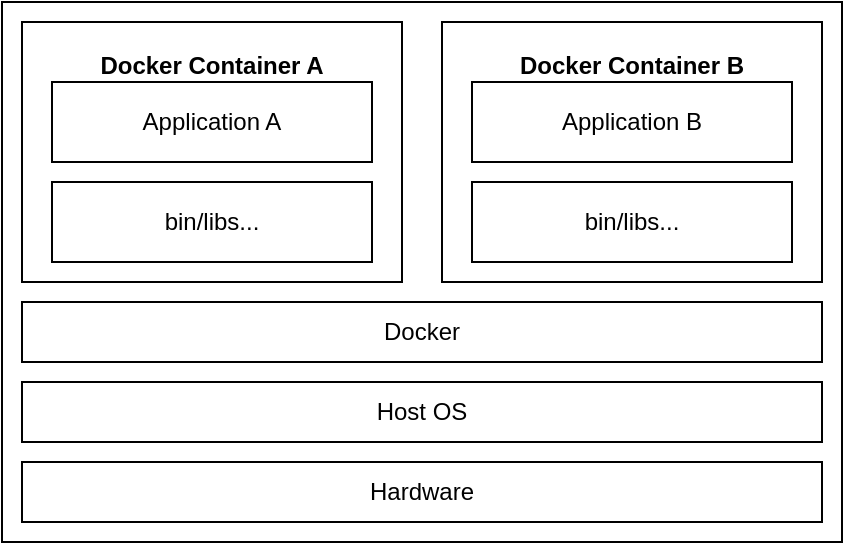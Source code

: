 <mxfile version="21.4.0" type="device" pages="3">
  <diagram id="zrrbhxH9p3TQ13zdZnvJ" name="Docker_Container_pre">
    <mxGraphModel dx="954" dy="663" grid="1" gridSize="10" guides="1" tooltips="1" connect="1" arrows="1" fold="1" page="1" pageScale="1" pageWidth="850" pageHeight="1100" math="0" shadow="0">
      <root>
        <mxCell id="0" />
        <mxCell id="1" parent="0" />
        <mxCell id="PcDSTz6_8V-H4vnU5h4x-1" value="" style="rounded=0;whiteSpace=wrap;html=1;" parent="1" vertex="1">
          <mxGeometry x="160" y="120" width="420" height="270" as="geometry" />
        </mxCell>
        <mxCell id="PcDSTz6_8V-H4vnU5h4x-2" value="&lt;b&gt;Docker Container A&lt;br&gt;&lt;br&gt;&lt;br&gt;&lt;br&gt;&lt;br&gt;&lt;br&gt;&lt;br&gt;&lt;/b&gt;" style="rounded=0;whiteSpace=wrap;html=1;align=center;" parent="1" vertex="1">
          <mxGeometry x="170" y="130" width="190" height="130" as="geometry" />
        </mxCell>
        <mxCell id="PcDSTz6_8V-H4vnU5h4x-3" value="&lt;b style=&quot;border-color: var(--border-color);&quot;&gt;Docker Container B&lt;br style=&quot;border-color: var(--border-color);&quot;&gt;&lt;br style=&quot;border-color: var(--border-color);&quot;&gt;&lt;br style=&quot;border-color: var(--border-color);&quot;&gt;&lt;br style=&quot;border-color: var(--border-color);&quot;&gt;&lt;br style=&quot;border-color: var(--border-color);&quot;&gt;&lt;br style=&quot;border-color: var(--border-color);&quot;&gt;&lt;br style=&quot;border-color: var(--border-color);&quot;&gt;&lt;/b&gt;" style="rounded=0;whiteSpace=wrap;html=1;" parent="1" vertex="1">
          <mxGeometry x="380" y="130" width="190" height="130" as="geometry" />
        </mxCell>
        <mxCell id="PcDSTz6_8V-H4vnU5h4x-4" value="Docker" style="rounded=0;whiteSpace=wrap;html=1;" parent="1" vertex="1">
          <mxGeometry x="170" y="270" width="400" height="30" as="geometry" />
        </mxCell>
        <mxCell id="PcDSTz6_8V-H4vnU5h4x-5" value="Host OS" style="rounded=0;whiteSpace=wrap;html=1;" parent="1" vertex="1">
          <mxGeometry x="170" y="310" width="400" height="30" as="geometry" />
        </mxCell>
        <mxCell id="PcDSTz6_8V-H4vnU5h4x-6" value="Hardware" style="rounded=0;whiteSpace=wrap;html=1;" parent="1" vertex="1">
          <mxGeometry x="170" y="350" width="400" height="30" as="geometry" />
        </mxCell>
        <mxCell id="PcDSTz6_8V-H4vnU5h4x-7" value="Application A" style="rounded=0;whiteSpace=wrap;html=1;" parent="1" vertex="1">
          <mxGeometry x="185" y="160" width="160" height="40" as="geometry" />
        </mxCell>
        <mxCell id="PcDSTz6_8V-H4vnU5h4x-8" value="bin/libs..." style="rounded=0;whiteSpace=wrap;html=1;" parent="1" vertex="1">
          <mxGeometry x="185" y="210" width="160" height="40" as="geometry" />
        </mxCell>
        <mxCell id="PcDSTz6_8V-H4vnU5h4x-9" value="Application B" style="rounded=0;whiteSpace=wrap;html=1;" parent="1" vertex="1">
          <mxGeometry x="395" y="160" width="160" height="40" as="geometry" />
        </mxCell>
        <mxCell id="PcDSTz6_8V-H4vnU5h4x-10" value="bin/libs..." style="rounded=0;whiteSpace=wrap;html=1;" parent="1" vertex="1">
          <mxGeometry x="395" y="210" width="160" height="40" as="geometry" />
        </mxCell>
      </root>
    </mxGraphModel>
  </diagram>
  <diagram id="AzwmrKsywm9mPXlJhilo" name="Volume">
    <mxGraphModel dx="954" dy="663" grid="1" gridSize="10" guides="1" tooltips="1" connect="1" arrows="1" fold="1" page="1" pageScale="1" pageWidth="850" pageHeight="1100" math="0" shadow="0">
      <root>
        <mxCell id="0" />
        <mxCell id="1" parent="0" />
        <mxCell id="4r6bc6-n6O6d0MNWrciV-1" value="Volume 1" style="rounded=0;whiteSpace=wrap;html=1;" parent="1" vertex="1">
          <mxGeometry x="80" y="320" width="120" height="40" as="geometry" />
        </mxCell>
        <mxCell id="4r6bc6-n6O6d0MNWrciV-2" value="Volume 2" style="rounded=0;whiteSpace=wrap;html=1;" parent="1" vertex="1">
          <mxGeometry x="240" y="320" width="120" height="40" as="geometry" />
        </mxCell>
        <mxCell id="4r6bc6-n6O6d0MNWrciV-3" value="..." style="rounded=0;whiteSpace=wrap;html=1;" parent="1" vertex="1">
          <mxGeometry x="400" y="320" width="120" height="40" as="geometry" />
        </mxCell>
        <mxCell id="4r6bc6-n6O6d0MNWrciV-9" style="edgeStyle=orthogonalEdgeStyle;rounded=0;orthogonalLoop=1;jettySize=auto;html=1;exitX=0.5;exitY=1;exitDx=0;exitDy=0;entryX=0.5;entryY=0;entryDx=0;entryDy=0;" parent="1" source="4r6bc6-n6O6d0MNWrciV-4" target="4r6bc6-n6O6d0MNWrciV-2" edge="1">
          <mxGeometry relative="1" as="geometry" />
        </mxCell>
        <mxCell id="4r6bc6-n6O6d0MNWrciV-4" value="Container A" style="rounded=0;whiteSpace=wrap;html=1;" parent="1" vertex="1">
          <mxGeometry x="80" y="240" width="80" height="40" as="geometry" />
        </mxCell>
        <mxCell id="4r6bc6-n6O6d0MNWrciV-10" style="edgeStyle=orthogonalEdgeStyle;rounded=0;orthogonalLoop=1;jettySize=auto;html=1;exitX=0.5;exitY=1;exitDx=0;exitDy=0;" parent="1" source="4r6bc6-n6O6d0MNWrciV-5" edge="1">
          <mxGeometry relative="1" as="geometry">
            <mxPoint x="300" y="320" as="targetPoint" />
          </mxGeometry>
        </mxCell>
        <mxCell id="4r6bc6-n6O6d0MNWrciV-5" value="Container B" style="rounded=0;whiteSpace=wrap;html=1;" parent="1" vertex="1">
          <mxGeometry x="200" y="240" width="80" height="40" as="geometry" />
        </mxCell>
        <mxCell id="4r6bc6-n6O6d0MNWrciV-11" style="edgeStyle=orthogonalEdgeStyle;rounded=0;orthogonalLoop=1;jettySize=auto;html=1;exitX=0.5;exitY=1;exitDx=0;exitDy=0;" parent="1" source="4r6bc6-n6O6d0MNWrciV-6" edge="1">
          <mxGeometry relative="1" as="geometry">
            <mxPoint x="300" y="320" as="targetPoint" />
          </mxGeometry>
        </mxCell>
        <mxCell id="4r6bc6-n6O6d0MNWrciV-6" value="Container C" style="rounded=0;whiteSpace=wrap;html=1;" parent="1" vertex="1">
          <mxGeometry x="320" y="240" width="80" height="40" as="geometry" />
        </mxCell>
        <mxCell id="4r6bc6-n6O6d0MNWrciV-8" value="..." style="rounded=0;whiteSpace=wrap;html=1;" parent="1" vertex="1">
          <mxGeometry x="440" y="240" width="80" height="40" as="geometry" />
        </mxCell>
      </root>
    </mxGraphModel>
  </diagram>
  <diagram id="1BkxQf96DkBZmsEokKfP" name="Page-4">
    <mxGraphModel dx="884" dy="663" grid="1" gridSize="10" guides="1" tooltips="1" connect="1" arrows="1" fold="1" page="1" pageScale="1" pageWidth="850" pageHeight="1100" math="0" shadow="0">
      <root>
        <mxCell id="0" />
        <mxCell id="1" parent="0" />
      </root>
    </mxGraphModel>
  </diagram>
</mxfile>
